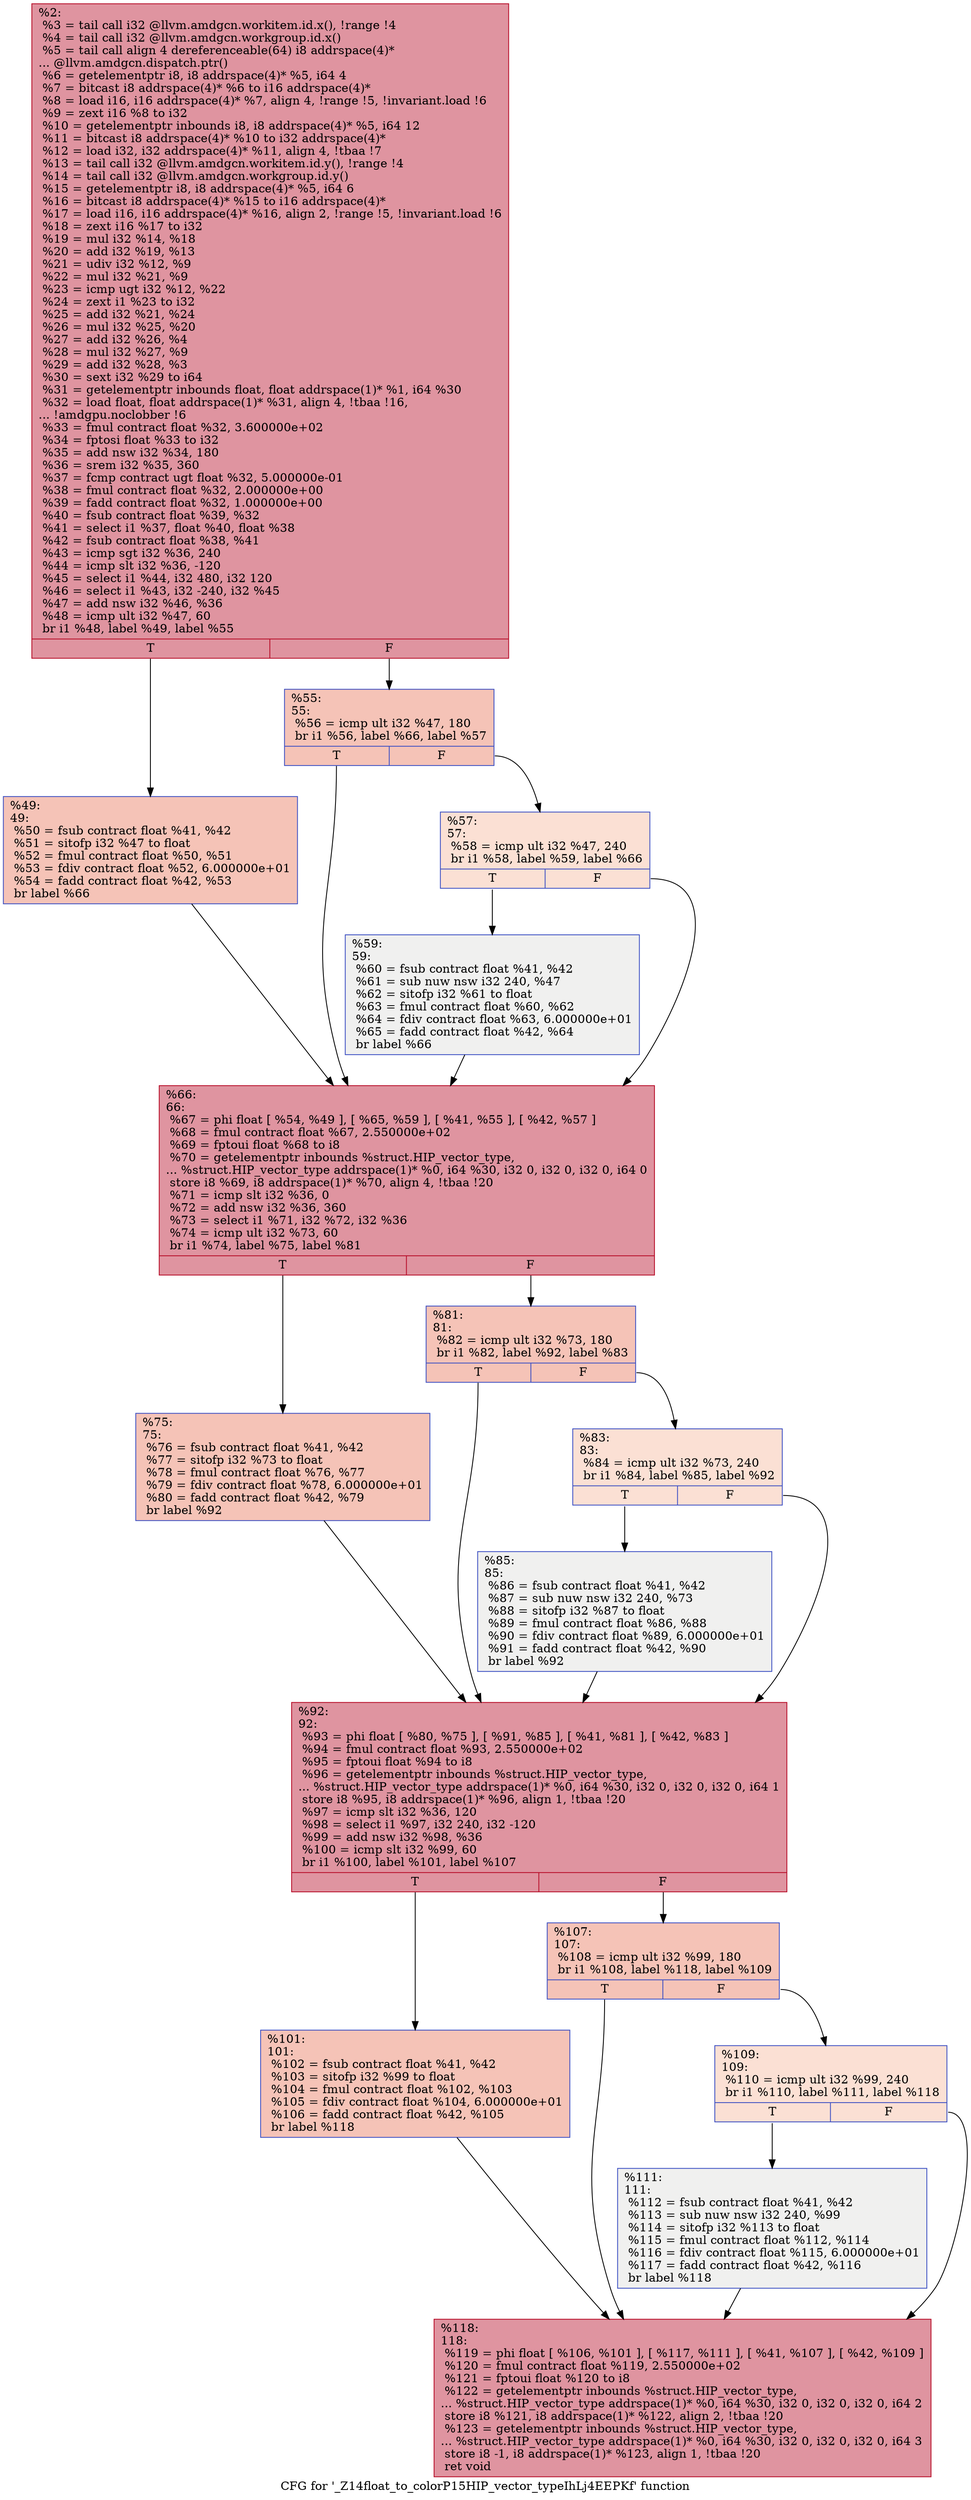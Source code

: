 digraph "CFG for '_Z14float_to_colorP15HIP_vector_typeIhLj4EEPKf' function" {
	label="CFG for '_Z14float_to_colorP15HIP_vector_typeIhLj4EEPKf' function";

	Node0x4d1f250 [shape=record,color="#b70d28ff", style=filled, fillcolor="#b70d2870",label="{%2:\l  %3 = tail call i32 @llvm.amdgcn.workitem.id.x(), !range !4\l  %4 = tail call i32 @llvm.amdgcn.workgroup.id.x()\l  %5 = tail call align 4 dereferenceable(64) i8 addrspace(4)*\l... @llvm.amdgcn.dispatch.ptr()\l  %6 = getelementptr i8, i8 addrspace(4)* %5, i64 4\l  %7 = bitcast i8 addrspace(4)* %6 to i16 addrspace(4)*\l  %8 = load i16, i16 addrspace(4)* %7, align 4, !range !5, !invariant.load !6\l  %9 = zext i16 %8 to i32\l  %10 = getelementptr inbounds i8, i8 addrspace(4)* %5, i64 12\l  %11 = bitcast i8 addrspace(4)* %10 to i32 addrspace(4)*\l  %12 = load i32, i32 addrspace(4)* %11, align 4, !tbaa !7\l  %13 = tail call i32 @llvm.amdgcn.workitem.id.y(), !range !4\l  %14 = tail call i32 @llvm.amdgcn.workgroup.id.y()\l  %15 = getelementptr i8, i8 addrspace(4)* %5, i64 6\l  %16 = bitcast i8 addrspace(4)* %15 to i16 addrspace(4)*\l  %17 = load i16, i16 addrspace(4)* %16, align 2, !range !5, !invariant.load !6\l  %18 = zext i16 %17 to i32\l  %19 = mul i32 %14, %18\l  %20 = add i32 %19, %13\l  %21 = udiv i32 %12, %9\l  %22 = mul i32 %21, %9\l  %23 = icmp ugt i32 %12, %22\l  %24 = zext i1 %23 to i32\l  %25 = add i32 %21, %24\l  %26 = mul i32 %25, %20\l  %27 = add i32 %26, %4\l  %28 = mul i32 %27, %9\l  %29 = add i32 %28, %3\l  %30 = sext i32 %29 to i64\l  %31 = getelementptr inbounds float, float addrspace(1)* %1, i64 %30\l  %32 = load float, float addrspace(1)* %31, align 4, !tbaa !16,\l... !amdgpu.noclobber !6\l  %33 = fmul contract float %32, 3.600000e+02\l  %34 = fptosi float %33 to i32\l  %35 = add nsw i32 %34, 180\l  %36 = srem i32 %35, 360\l  %37 = fcmp contract ugt float %32, 5.000000e-01\l  %38 = fmul contract float %32, 2.000000e+00\l  %39 = fadd contract float %32, 1.000000e+00\l  %40 = fsub contract float %39, %32\l  %41 = select i1 %37, float %40, float %38\l  %42 = fsub contract float %38, %41\l  %43 = icmp sgt i32 %36, 240\l  %44 = icmp slt i32 %36, -120\l  %45 = select i1 %44, i32 480, i32 120\l  %46 = select i1 %43, i32 -240, i32 %45\l  %47 = add nsw i32 %46, %36\l  %48 = icmp ult i32 %47, 60\l  br i1 %48, label %49, label %55\l|{<s0>T|<s1>F}}"];
	Node0x4d1f250:s0 -> Node0x4d27a50;
	Node0x4d1f250:s1 -> Node0x4d27ae0;
	Node0x4d27a50 [shape=record,color="#3d50c3ff", style=filled, fillcolor="#e8765c70",label="{%49:\l49:                                               \l  %50 = fsub contract float %41, %42\l  %51 = sitofp i32 %47 to float\l  %52 = fmul contract float %50, %51\l  %53 = fdiv contract float %52, 6.000000e+01\l  %54 = fadd contract float %42, %53\l  br label %66\l}"];
	Node0x4d27a50 -> Node0x4d27ed0;
	Node0x4d27ae0 [shape=record,color="#3d50c3ff", style=filled, fillcolor="#e8765c70",label="{%55:\l55:                                               \l  %56 = icmp ult i32 %47, 180\l  br i1 %56, label %66, label %57\l|{<s0>T|<s1>F}}"];
	Node0x4d27ae0:s0 -> Node0x4d27ed0;
	Node0x4d27ae0:s1 -> Node0x4d28060;
	Node0x4d28060 [shape=record,color="#3d50c3ff", style=filled, fillcolor="#f7b99e70",label="{%57:\l57:                                               \l  %58 = icmp ult i32 %47, 240\l  br i1 %58, label %59, label %66\l|{<s0>T|<s1>F}}"];
	Node0x4d28060:s0 -> Node0x4d281f0;
	Node0x4d28060:s1 -> Node0x4d27ed0;
	Node0x4d281f0 [shape=record,color="#3d50c3ff", style=filled, fillcolor="#dedcdb70",label="{%59:\l59:                                               \l  %60 = fsub contract float %41, %42\l  %61 = sub nuw nsw i32 240, %47\l  %62 = sitofp i32 %61 to float\l  %63 = fmul contract float %60, %62\l  %64 = fdiv contract float %63, 6.000000e+01\l  %65 = fadd contract float %42, %64\l  br label %66\l}"];
	Node0x4d281f0 -> Node0x4d27ed0;
	Node0x4d27ed0 [shape=record,color="#b70d28ff", style=filled, fillcolor="#b70d2870",label="{%66:\l66:                                               \l  %67 = phi float [ %54, %49 ], [ %65, %59 ], [ %41, %55 ], [ %42, %57 ]\l  %68 = fmul contract float %67, 2.550000e+02\l  %69 = fptoui float %68 to i8\l  %70 = getelementptr inbounds %struct.HIP_vector_type,\l... %struct.HIP_vector_type addrspace(1)* %0, i64 %30, i32 0, i32 0, i32 0, i64 0\l  store i8 %69, i8 addrspace(1)* %70, align 4, !tbaa !20\l  %71 = icmp slt i32 %36, 0\l  %72 = add nsw i32 %36, 360\l  %73 = select i1 %71, i32 %72, i32 %36\l  %74 = icmp ult i32 %73, 60\l  br i1 %74, label %75, label %81\l|{<s0>T|<s1>F}}"];
	Node0x4d27ed0:s0 -> Node0x4d29060;
	Node0x4d27ed0:s1 -> Node0x4d290f0;
	Node0x4d29060 [shape=record,color="#3d50c3ff", style=filled, fillcolor="#e8765c70",label="{%75:\l75:                                               \l  %76 = fsub contract float %41, %42\l  %77 = sitofp i32 %73 to float\l  %78 = fmul contract float %76, %77\l  %79 = fdiv contract float %78, 6.000000e+01\l  %80 = fadd contract float %42, %79\l  br label %92\l}"];
	Node0x4d29060 -> Node0x4d294e0;
	Node0x4d290f0 [shape=record,color="#3d50c3ff", style=filled, fillcolor="#e8765c70",label="{%81:\l81:                                               \l  %82 = icmp ult i32 %73, 180\l  br i1 %82, label %92, label %83\l|{<s0>T|<s1>F}}"];
	Node0x4d290f0:s0 -> Node0x4d294e0;
	Node0x4d290f0:s1 -> Node0x4d29630;
	Node0x4d29630 [shape=record,color="#3d50c3ff", style=filled, fillcolor="#f7b99e70",label="{%83:\l83:                                               \l  %84 = icmp ult i32 %73, 240\l  br i1 %84, label %85, label %92\l|{<s0>T|<s1>F}}"];
	Node0x4d29630:s0 -> Node0x4d297c0;
	Node0x4d29630:s1 -> Node0x4d294e0;
	Node0x4d297c0 [shape=record,color="#3d50c3ff", style=filled, fillcolor="#dedcdb70",label="{%85:\l85:                                               \l  %86 = fsub contract float %41, %42\l  %87 = sub nuw nsw i32 240, %73\l  %88 = sitofp i32 %87 to float\l  %89 = fmul contract float %86, %88\l  %90 = fdiv contract float %89, 6.000000e+01\l  %91 = fadd contract float %42, %90\l  br label %92\l}"];
	Node0x4d297c0 -> Node0x4d294e0;
	Node0x4d294e0 [shape=record,color="#b70d28ff", style=filled, fillcolor="#b70d2870",label="{%92:\l92:                                               \l  %93 = phi float [ %80, %75 ], [ %91, %85 ], [ %41, %81 ], [ %42, %83 ]\l  %94 = fmul contract float %93, 2.550000e+02\l  %95 = fptoui float %94 to i8\l  %96 = getelementptr inbounds %struct.HIP_vector_type,\l... %struct.HIP_vector_type addrspace(1)* %0, i64 %30, i32 0, i32 0, i32 0, i64 1\l  store i8 %95, i8 addrspace(1)* %96, align 1, !tbaa !20\l  %97 = icmp slt i32 %36, 120\l  %98 = select i1 %97, i32 240, i32 -120\l  %99 = add nsw i32 %98, %36\l  %100 = icmp slt i32 %99, 60\l  br i1 %100, label %101, label %107\l|{<s0>T|<s1>F}}"];
	Node0x4d294e0:s0 -> Node0x4d2a890;
	Node0x4d294e0:s1 -> Node0x4d2a8e0;
	Node0x4d2a890 [shape=record,color="#3d50c3ff", style=filled, fillcolor="#e8765c70",label="{%101:\l101:                                              \l  %102 = fsub contract float %41, %42\l  %103 = sitofp i32 %99 to float\l  %104 = fmul contract float %102, %103\l  %105 = fdiv contract float %104, 6.000000e+01\l  %106 = fadd contract float %42, %105\l  br label %118\l}"];
	Node0x4d2a890 -> Node0x4d2ac90;
	Node0x4d2a8e0 [shape=record,color="#3d50c3ff", style=filled, fillcolor="#e8765c70",label="{%107:\l107:                                              \l  %108 = icmp ult i32 %99, 180\l  br i1 %108, label %118, label %109\l|{<s0>T|<s1>F}}"];
	Node0x4d2a8e0:s0 -> Node0x4d2ac90;
	Node0x4d2a8e0:s1 -> Node0x4d2ade0;
	Node0x4d2ade0 [shape=record,color="#3d50c3ff", style=filled, fillcolor="#f7b99e70",label="{%109:\l109:                                              \l  %110 = icmp ult i32 %99, 240\l  br i1 %110, label %111, label %118\l|{<s0>T|<s1>F}}"];
	Node0x4d2ade0:s0 -> Node0x4d2af70;
	Node0x4d2ade0:s1 -> Node0x4d2ac90;
	Node0x4d2af70 [shape=record,color="#3d50c3ff", style=filled, fillcolor="#dedcdb70",label="{%111:\l111:                                              \l  %112 = fsub contract float %41, %42\l  %113 = sub nuw nsw i32 240, %99\l  %114 = sitofp i32 %113 to float\l  %115 = fmul contract float %112, %114\l  %116 = fdiv contract float %115, 6.000000e+01\l  %117 = fadd contract float %42, %116\l  br label %118\l}"];
	Node0x4d2af70 -> Node0x4d2ac90;
	Node0x4d2ac90 [shape=record,color="#b70d28ff", style=filled, fillcolor="#b70d2870",label="{%118:\l118:                                              \l  %119 = phi float [ %106, %101 ], [ %117, %111 ], [ %41, %107 ], [ %42, %109 ]\l  %120 = fmul contract float %119, 2.550000e+02\l  %121 = fptoui float %120 to i8\l  %122 = getelementptr inbounds %struct.HIP_vector_type,\l... %struct.HIP_vector_type addrspace(1)* %0, i64 %30, i32 0, i32 0, i32 0, i64 2\l  store i8 %121, i8 addrspace(1)* %122, align 2, !tbaa !20\l  %123 = getelementptr inbounds %struct.HIP_vector_type,\l... %struct.HIP_vector_type addrspace(1)* %0, i64 %30, i32 0, i32 0, i32 0, i64 3\l  store i8 -1, i8 addrspace(1)* %123, align 1, !tbaa !20\l  ret void\l}"];
}
